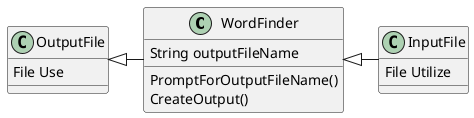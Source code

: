 @startuml

WordFinder <|- InputFile
OutputFile <|- WordFinder

class WordFinder {
String outputFileName
PromptForOutputFileName()
CreateOutput()
}
class InputFile
{
File Utilize
}
class OutputFile
{
File Use
}

@enduml